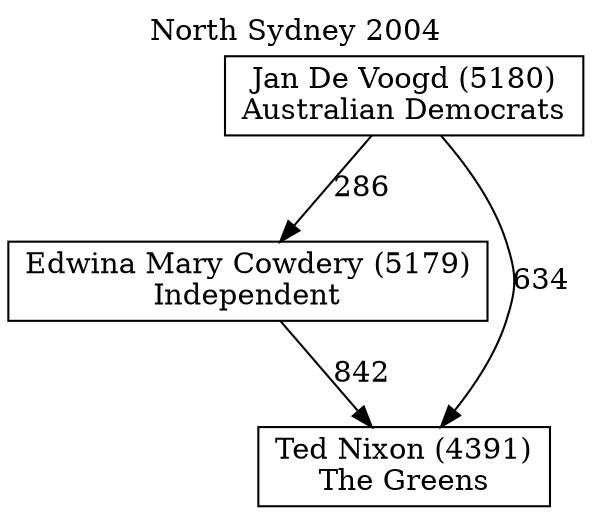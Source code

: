 // House preference flow
digraph "Ted Nixon (4391)_North Sydney_2004" {
	graph [label="North Sydney 2004" labelloc=t mclimit=10]
	node [shape=box]
	"Edwina Mary Cowdery (5179)" [label="Edwina Mary Cowdery (5179)
Independent"]
	"Jan De Voogd (5180)" [label="Jan De Voogd (5180)
Australian Democrats"]
	"Ted Nixon (4391)" [label="Ted Nixon (4391)
The Greens"]
	"Edwina Mary Cowdery (5179)" -> "Ted Nixon (4391)" [label=842]
	"Jan De Voogd (5180)" -> "Edwina Mary Cowdery (5179)" [label=286]
	"Jan De Voogd (5180)" -> "Ted Nixon (4391)" [label=634]
}
